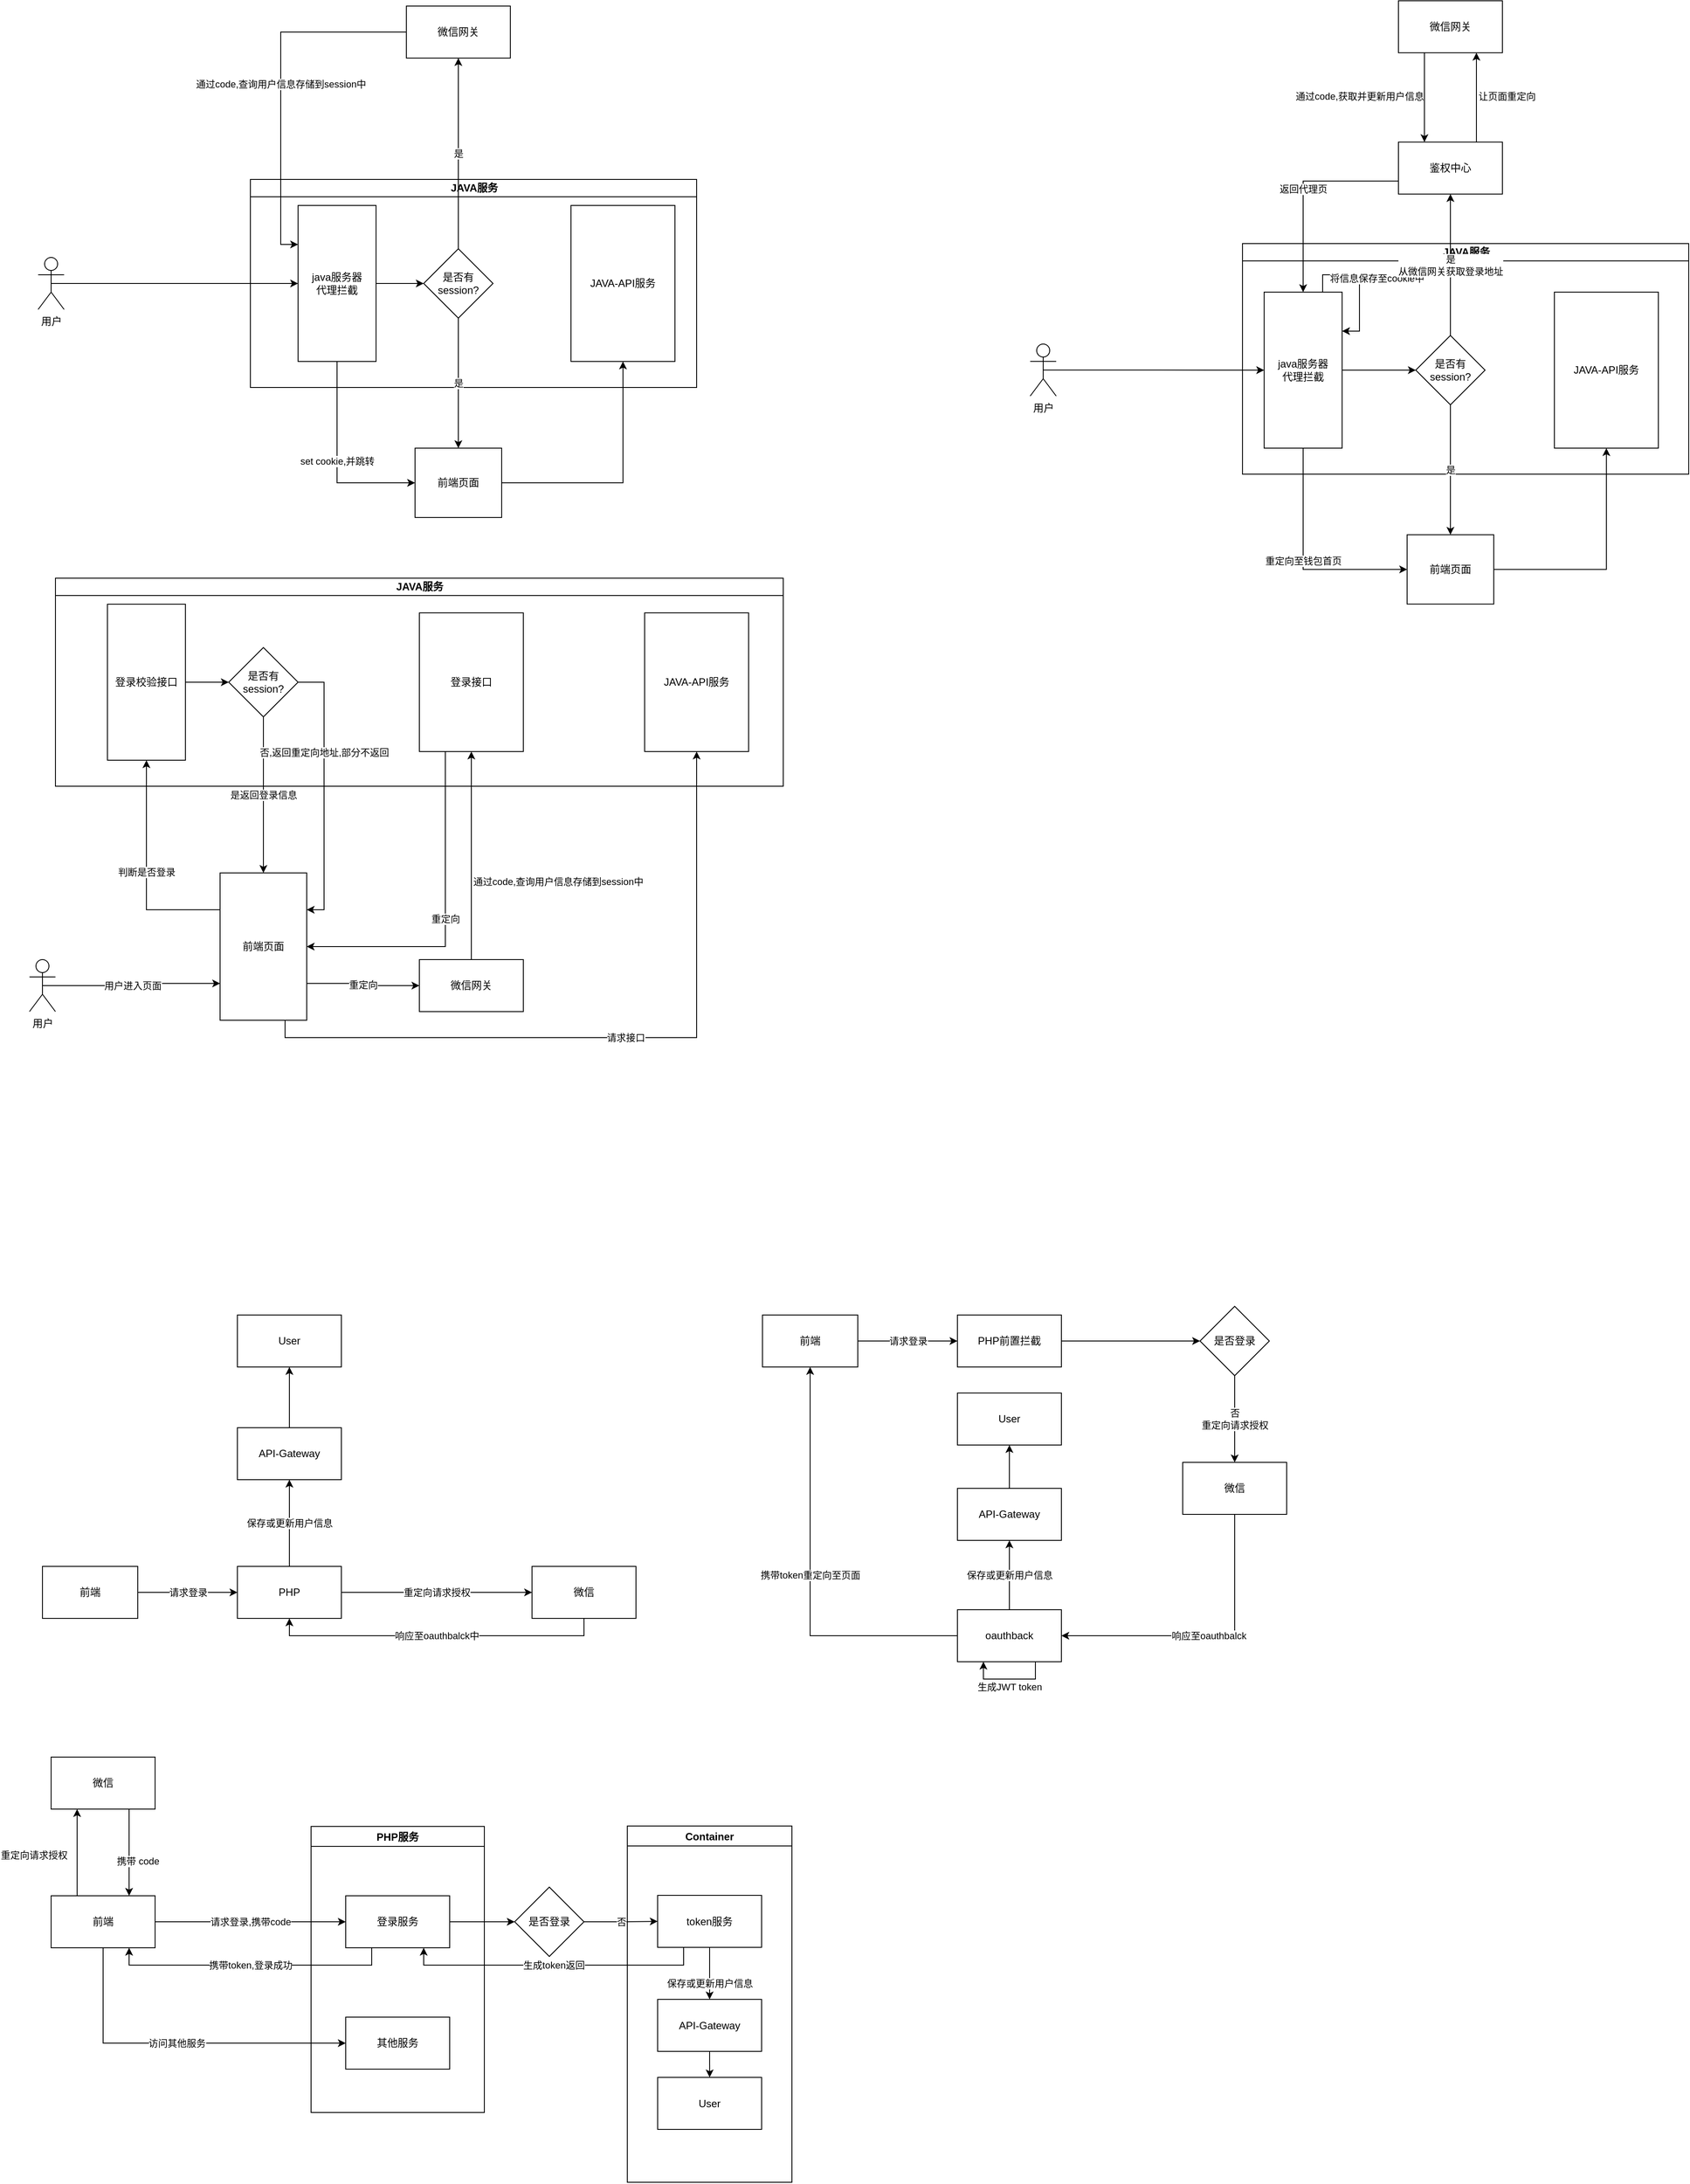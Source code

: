 <mxfile pages="1" version="11.2.3" type="github"><diagram id="ZFBAuobEn__pr9jLAsII" name="第 1 页"><mxGraphModel dx="2844" dy="2460" grid="1" gridSize="10" guides="1" tooltips="1" connect="1" arrows="1" fold="1" page="1" pageScale="1" pageWidth="1100" pageHeight="850" background="#FFFFFF" math="0" shadow="0"><root><mxCell id="0"/><mxCell id="1" parent="0"/><mxCell id="5YqJo6QiYUOueP3mv-Mx-4" value="set cookie,并跳转" style="edgeStyle=orthogonalEdgeStyle;rounded=0;orthogonalLoop=1;jettySize=auto;html=1;exitX=0.5;exitY=1;exitDx=0;exitDy=0;entryX=0;entryY=0.5;entryDx=0;entryDy=0;" parent="1" source="5YqJo6QiYUOueP3mv-Mx-1" target="5YqJo6QiYUOueP3mv-Mx-2" edge="1"><mxGeometry relative="1" as="geometry"/></mxCell><mxCell id="5YqJo6QiYUOueP3mv-Mx-6" style="edgeStyle=orthogonalEdgeStyle;rounded=0;orthogonalLoop=1;jettySize=auto;html=1;exitX=1;exitY=0.5;exitDx=0;exitDy=0;entryX=0.5;entryY=1;entryDx=0;entryDy=0;" parent="1" source="5YqJo6QiYUOueP3mv-Mx-2" target="5YqJo6QiYUOueP3mv-Mx-5" edge="1"><mxGeometry relative="1" as="geometry"/></mxCell><mxCell id="5YqJo6QiYUOueP3mv-Mx-2" value="前端页面" style="rounded=0;whiteSpace=wrap;html=1;" parent="1" vertex="1"><mxGeometry x="630" y="360" width="100" height="80" as="geometry"/></mxCell><mxCell id="5YqJo6QiYUOueP3mv-Mx-31" value="JAVA服务" style="swimlane;html=1;startSize=20;horizontal=1;containerType=tree;" parent="1" vertex="1"><mxGeometry x="440" y="50" width="515" height="240" as="geometry"/></mxCell><mxCell id="AHeOL8gglu6n_5h1qj5--10" style="edgeStyle=orthogonalEdgeStyle;rounded=0;orthogonalLoop=1;jettySize=auto;html=1;exitX=1;exitY=0.5;exitDx=0;exitDy=0;entryX=0;entryY=0.5;entryDx=0;entryDy=0;" parent="5YqJo6QiYUOueP3mv-Mx-31" source="5YqJo6QiYUOueP3mv-Mx-1" target="AHeOL8gglu6n_5h1qj5--2" edge="1"><mxGeometry relative="1" as="geometry"/></mxCell><mxCell id="5YqJo6QiYUOueP3mv-Mx-1" value="java服务器&lt;br&gt;代理拦截" style="rounded=0;whiteSpace=wrap;html=1;" parent="5YqJo6QiYUOueP3mv-Mx-31" vertex="1"><mxGeometry x="55" y="30" width="90" height="180" as="geometry"/></mxCell><mxCell id="5YqJo6QiYUOueP3mv-Mx-5" value="JAVA-API服务" style="rounded=0;whiteSpace=wrap;html=1;" parent="5YqJo6QiYUOueP3mv-Mx-31" vertex="1"><mxGeometry x="370" y="30" width="120" height="180" as="geometry"/></mxCell><mxCell id="AHeOL8gglu6n_5h1qj5--2" value="是否有session?" style="rhombus;whiteSpace=wrap;html=1;" parent="5YqJo6QiYUOueP3mv-Mx-31" vertex="1"><mxGeometry x="200" y="80" width="80" height="80" as="geometry"/></mxCell><mxCell id="AHeOL8gglu6n_5h1qj5--3" value="是" style="edgeStyle=orthogonalEdgeStyle;rounded=0;orthogonalLoop=1;jettySize=auto;html=1;exitX=0.5;exitY=0;exitDx=0;exitDy=0;" parent="5YqJo6QiYUOueP3mv-Mx-31" source="AHeOL8gglu6n_5h1qj5--2" edge="1"><mxGeometry relative="1" as="geometry"><mxPoint x="240" y="-140" as="targetPoint"/></mxGeometry></mxCell><mxCell id="5YqJo6QiYUOueP3mv-Mx-35" style="edgeStyle=orthogonalEdgeStyle;rounded=0;orthogonalLoop=1;jettySize=auto;html=1;exitX=0.5;exitY=0.5;exitDx=0;exitDy=0;exitPerimeter=0;entryX=0;entryY=0.5;entryDx=0;entryDy=0;" parent="1" source="5YqJo6QiYUOueP3mv-Mx-32" target="5YqJo6QiYUOueP3mv-Mx-1" edge="1"><mxGeometry relative="1" as="geometry"><mxPoint x="380" y="180" as="targetPoint"/></mxGeometry></mxCell><mxCell id="5YqJo6QiYUOueP3mv-Mx-32" value="用户" style="shape=umlActor;verticalLabelPosition=bottom;labelBackgroundColor=#ffffff;verticalAlign=top;html=1;outlineConnect=0;" parent="1" vertex="1"><mxGeometry x="195" y="140" width="30" height="60" as="geometry"/></mxCell><mxCell id="AHeOL8gglu6n_5h1qj5--4" value="是" style="edgeStyle=orthogonalEdgeStyle;rounded=0;orthogonalLoop=1;jettySize=auto;html=1;exitX=0.5;exitY=1;exitDx=0;exitDy=0;entryX=0.5;entryY=0;entryDx=0;entryDy=0;" parent="1" source="AHeOL8gglu6n_5h1qj5--2" target="5YqJo6QiYUOueP3mv-Mx-2" edge="1"><mxGeometry relative="1" as="geometry"/></mxCell><mxCell id="AHeOL8gglu6n_5h1qj5--12" value="通过code,查询用户信息存储到session中" style="edgeStyle=orthogonalEdgeStyle;rounded=0;orthogonalLoop=1;jettySize=auto;html=1;exitX=0;exitY=0.5;exitDx=0;exitDy=0;entryX=0;entryY=0.25;entryDx=0;entryDy=0;" parent="1" source="AHeOL8gglu6n_5h1qj5--11" target="5YqJo6QiYUOueP3mv-Mx-1" edge="1"><mxGeometry relative="1" as="geometry"/></mxCell><mxCell id="AHeOL8gglu6n_5h1qj5--11" value="微信网关" style="rounded=0;whiteSpace=wrap;html=1;" parent="1" vertex="1"><mxGeometry x="620" y="-150" width="120" height="60" as="geometry"/></mxCell><mxCell id="AHeOL8gglu6n_5h1qj5--15" value="请求接口" style="edgeStyle=orthogonalEdgeStyle;rounded=0;orthogonalLoop=1;jettySize=auto;html=1;exitX=0.75;exitY=1;exitDx=0;exitDy=0;entryX=0.5;entryY=1;entryDx=0;entryDy=0;" parent="1" source="AHeOL8gglu6n_5h1qj5--16" target="AHeOL8gglu6n_5h1qj5--20" edge="1"><mxGeometry relative="1" as="geometry"/></mxCell><mxCell id="AHeOL8gglu6n_5h1qj5--74" value="判断是否登录" style="edgeStyle=orthogonalEdgeStyle;rounded=0;orthogonalLoop=1;jettySize=auto;html=1;exitX=0;exitY=0.25;exitDx=0;exitDy=0;entryX=0.5;entryY=1;entryDx=0;entryDy=0;" parent="1" source="AHeOL8gglu6n_5h1qj5--16" target="AHeOL8gglu6n_5h1qj5--19" edge="1"><mxGeometry relative="1" as="geometry"/></mxCell><mxCell id="AHeOL8gglu6n_5h1qj5--87" value="重定向" style="edgeStyle=orthogonalEdgeStyle;rounded=0;orthogonalLoop=1;jettySize=auto;html=1;exitX=1;exitY=0.75;exitDx=0;exitDy=0;entryX=0;entryY=0.5;entryDx=0;entryDy=0;" parent="1" source="AHeOL8gglu6n_5h1qj5--16" target="AHeOL8gglu6n_5h1qj5--27" edge="1"><mxGeometry relative="1" as="geometry"/></mxCell><mxCell id="AHeOL8gglu6n_5h1qj5--16" value="前端页面" style="rounded=0;whiteSpace=wrap;html=1;" parent="1" vertex="1"><mxGeometry x="405" y="850" width="100" height="170" as="geometry"/></mxCell><mxCell id="AHeOL8gglu6n_5h1qj5--17" value="JAVA服务" style="swimlane;html=1;startSize=20;horizontal=1;containerType=tree;" parent="1" vertex="1"><mxGeometry x="215" y="510" width="840" height="240" as="geometry"/></mxCell><mxCell id="AHeOL8gglu6n_5h1qj5--18" style="edgeStyle=orthogonalEdgeStyle;rounded=0;orthogonalLoop=1;jettySize=auto;html=1;exitX=1;exitY=0.5;exitDx=0;exitDy=0;entryX=0;entryY=0.5;entryDx=0;entryDy=0;" parent="AHeOL8gglu6n_5h1qj5--17" source="AHeOL8gglu6n_5h1qj5--19" target="AHeOL8gglu6n_5h1qj5--21" edge="1"><mxGeometry relative="1" as="geometry"/></mxCell><mxCell id="AHeOL8gglu6n_5h1qj5--19" value="登录校验接口" style="rounded=0;whiteSpace=wrap;html=1;" parent="AHeOL8gglu6n_5h1qj5--17" vertex="1"><mxGeometry x="60" y="30" width="90" height="180" as="geometry"/></mxCell><mxCell id="AHeOL8gglu6n_5h1qj5--20" value="JAVA-API服务" style="rounded=0;whiteSpace=wrap;html=1;" parent="AHeOL8gglu6n_5h1qj5--17" vertex="1"><mxGeometry x="680" y="40" width="120" height="160" as="geometry"/></mxCell><mxCell id="AHeOL8gglu6n_5h1qj5--21" value="是否有session?" style="rhombus;whiteSpace=wrap;html=1;" parent="AHeOL8gglu6n_5h1qj5--17" vertex="1"><mxGeometry x="200" y="80" width="80" height="80" as="geometry"/></mxCell><mxCell id="AHeOL8gglu6n_5h1qj5--81" value="登录接口" style="rounded=0;whiteSpace=wrap;html=1;" parent="AHeOL8gglu6n_5h1qj5--17" vertex="1"><mxGeometry x="420" y="40" width="120" height="160" as="geometry"/></mxCell><mxCell id="AHeOL8gglu6n_5h1qj5--23" value="用户进入页面" style="edgeStyle=orthogonalEdgeStyle;rounded=0;orthogonalLoop=1;jettySize=auto;html=1;exitX=0.5;exitY=0.5;exitDx=0;exitDy=0;exitPerimeter=0;entryX=0;entryY=0.75;entryDx=0;entryDy=0;" parent="1" source="AHeOL8gglu6n_5h1qj5--24" target="AHeOL8gglu6n_5h1qj5--16" edge="1"><mxGeometry relative="1" as="geometry"><mxPoint x="187" y="640" as="targetPoint"/></mxGeometry></mxCell><mxCell id="AHeOL8gglu6n_5h1qj5--24" value="用户" style="shape=umlActor;verticalLabelPosition=bottom;labelBackgroundColor=#ffffff;verticalAlign=top;html=1;outlineConnect=0;" parent="1" vertex="1"><mxGeometry x="185" y="950" width="30" height="60" as="geometry"/></mxCell><mxCell id="AHeOL8gglu6n_5h1qj5--25" value="是返回登录信息" style="edgeStyle=orthogonalEdgeStyle;rounded=0;orthogonalLoop=1;jettySize=auto;html=1;exitX=0.5;exitY=1;exitDx=0;exitDy=0;entryX=0.5;entryY=0;entryDx=0;entryDy=0;" parent="1" source="AHeOL8gglu6n_5h1qj5--21" target="AHeOL8gglu6n_5h1qj5--16" edge="1"><mxGeometry relative="1" as="geometry"/></mxCell><mxCell id="AHeOL8gglu6n_5h1qj5--26" value="通过code,查询用户信息存储到session中" style="edgeStyle=orthogonalEdgeStyle;rounded=0;orthogonalLoop=1;jettySize=auto;html=1;exitX=0.5;exitY=0;exitDx=0;exitDy=0;entryX=0.5;entryY=1;entryDx=0;entryDy=0;" parent="1" source="AHeOL8gglu6n_5h1qj5--27" target="AHeOL8gglu6n_5h1qj5--81" edge="1"><mxGeometry x="-0.25" y="-100" relative="1" as="geometry"><mxPoint as="offset"/></mxGeometry></mxCell><mxCell id="AHeOL8gglu6n_5h1qj5--27" value="微信网关" style="rounded=0;whiteSpace=wrap;html=1;" parent="1" vertex="1"><mxGeometry x="635" y="950" width="120" height="60" as="geometry"/></mxCell><mxCell id="AHeOL8gglu6n_5h1qj5--22" value="否,返回重定向地址,部分不返回" style="edgeStyle=orthogonalEdgeStyle;rounded=0;orthogonalLoop=1;jettySize=auto;html=1;exitX=1;exitY=0.5;exitDx=0;exitDy=0;entryX=1;entryY=0.25;entryDx=0;entryDy=0;" parent="1" source="AHeOL8gglu6n_5h1qj5--21" target="AHeOL8gglu6n_5h1qj5--16" edge="1"><mxGeometry x="-0.294" relative="1" as="geometry"><mxPoint x="487" y="370" as="targetPoint"/><mxPoint as="offset"/></mxGeometry></mxCell><mxCell id="AHeOL8gglu6n_5h1qj5--89" value="重定向" style="edgeStyle=orthogonalEdgeStyle;rounded=0;orthogonalLoop=1;jettySize=auto;html=1;exitX=0.25;exitY=1;exitDx=0;exitDy=0;entryX=1;entryY=0.5;entryDx=0;entryDy=0;" parent="1" source="AHeOL8gglu6n_5h1qj5--81" target="AHeOL8gglu6n_5h1qj5--16" edge="1"><mxGeometry relative="1" as="geometry"/></mxCell><mxCell id="AHeOL8gglu6n_5h1qj5--90" value="重定向至钱包首页" style="edgeStyle=orthogonalEdgeStyle;rounded=0;orthogonalLoop=1;jettySize=auto;html=1;exitX=0.5;exitY=1;exitDx=0;exitDy=0;entryX=0;entryY=0.5;entryDx=0;entryDy=0;" parent="1" source="AHeOL8gglu6n_5h1qj5--95" target="AHeOL8gglu6n_5h1qj5--92" edge="1"><mxGeometry relative="1" as="geometry"/></mxCell><mxCell id="AHeOL8gglu6n_5h1qj5--91" style="edgeStyle=orthogonalEdgeStyle;rounded=0;orthogonalLoop=1;jettySize=auto;html=1;exitX=1;exitY=0.5;exitDx=0;exitDy=0;entryX=0.5;entryY=1;entryDx=0;entryDy=0;" parent="1" source="AHeOL8gglu6n_5h1qj5--92" target="AHeOL8gglu6n_5h1qj5--96" edge="1"><mxGeometry relative="1" as="geometry"/></mxCell><mxCell id="AHeOL8gglu6n_5h1qj5--92" value="前端页面" style="rounded=0;whiteSpace=wrap;html=1;" parent="1" vertex="1"><mxGeometry x="1775" y="459.882" width="100" height="80" as="geometry"/></mxCell><mxCell id="AHeOL8gglu6n_5h1qj5--93" value="JAVA服务" style="swimlane;html=1;startSize=20;horizontal=1;containerType=tree;" parent="1" vertex="1"><mxGeometry x="1585" y="124" width="515" height="266" as="geometry"/></mxCell><mxCell id="AHeOL8gglu6n_5h1qj5--94" style="edgeStyle=orthogonalEdgeStyle;rounded=0;orthogonalLoop=1;jettySize=auto;html=1;exitX=1;exitY=0.5;exitDx=0;exitDy=0;entryX=0;entryY=0.5;entryDx=0;entryDy=0;" parent="AHeOL8gglu6n_5h1qj5--93" source="AHeOL8gglu6n_5h1qj5--95" target="AHeOL8gglu6n_5h1qj5--97" edge="1"><mxGeometry relative="1" as="geometry"/></mxCell><mxCell id="AHeOL8gglu6n_5h1qj5--95" value="java服务器&lt;br&gt;代理拦截" style="rounded=0;whiteSpace=wrap;html=1;" parent="AHeOL8gglu6n_5h1qj5--93" vertex="1"><mxGeometry x="25" y="56" width="90" height="180" as="geometry"/></mxCell><mxCell id="AHeOL8gglu6n_5h1qj5--96" value="JAVA-API服务" style="rounded=0;whiteSpace=wrap;html=1;" parent="AHeOL8gglu6n_5h1qj5--93" vertex="1"><mxGeometry x="360" y="56" width="120" height="180" as="geometry"/></mxCell><mxCell id="AHeOL8gglu6n_5h1qj5--97" value="是否有session?" style="rhombus;whiteSpace=wrap;html=1;" parent="AHeOL8gglu6n_5h1qj5--93" vertex="1"><mxGeometry x="200" y="106" width="80" height="80" as="geometry"/></mxCell><mxCell id="7YUyUTZiiHRfd_NwA4ak-49" value="将信息保存至cookie中" style="edgeStyle=orthogonalEdgeStyle;rounded=0;orthogonalLoop=1;jettySize=auto;html=1;exitX=0.75;exitY=0;exitDx=0;exitDy=0;entryX=1;entryY=0.25;entryDx=0;entryDy=0;" edge="1" parent="AHeOL8gglu6n_5h1qj5--93" source="AHeOL8gglu6n_5h1qj5--95" target="AHeOL8gglu6n_5h1qj5--95"><mxGeometry x="-0.102" y="20" relative="1" as="geometry"><mxPoint as="offset"/></mxGeometry></mxCell><mxCell id="AHeOL8gglu6n_5h1qj5--99" style="edgeStyle=orthogonalEdgeStyle;rounded=0;orthogonalLoop=1;jettySize=auto;html=1;exitX=0.5;exitY=0.5;exitDx=0;exitDy=0;exitPerimeter=0;entryX=0;entryY=0.5;entryDx=0;entryDy=0;" parent="1" source="AHeOL8gglu6n_5h1qj5--100" target="AHeOL8gglu6n_5h1qj5--95" edge="1"><mxGeometry relative="1" as="geometry"><mxPoint x="1525" y="279.882" as="targetPoint"/></mxGeometry></mxCell><mxCell id="AHeOL8gglu6n_5h1qj5--100" value="用户" style="shape=umlActor;verticalLabelPosition=bottom;labelBackgroundColor=#ffffff;verticalAlign=top;html=1;outlineConnect=0;" parent="1" vertex="1"><mxGeometry x="1340" y="239.882" width="30" height="60" as="geometry"/></mxCell><mxCell id="AHeOL8gglu6n_5h1qj5--101" value="是" style="edgeStyle=orthogonalEdgeStyle;rounded=0;orthogonalLoop=1;jettySize=auto;html=1;exitX=0.5;exitY=1;exitDx=0;exitDy=0;entryX=0.5;entryY=0;entryDx=0;entryDy=0;" parent="1" source="AHeOL8gglu6n_5h1qj5--97" target="AHeOL8gglu6n_5h1qj5--92" edge="1"><mxGeometry relative="1" as="geometry"/></mxCell><mxCell id="AHeOL8gglu6n_5h1qj5--102" value="通过code,获取并更新用户信息" style="edgeStyle=orthogonalEdgeStyle;rounded=0;orthogonalLoop=1;jettySize=auto;html=1;exitX=0.25;exitY=1;exitDx=0;exitDy=0;entryX=0.25;entryY=0;entryDx=0;entryDy=0;" parent="1" source="7YUyUTZiiHRfd_NwA4ak-44" target="AHeOL8gglu6n_5h1qj5--103" edge="1"><mxGeometry x="-0.029" y="-75" relative="1" as="geometry"><mxPoint as="offset"/></mxGeometry></mxCell><mxCell id="7YUyUTZiiHRfd_NwA4ak-47" value="让页面重定向" style="edgeStyle=orthogonalEdgeStyle;rounded=0;orthogonalLoop=1;jettySize=auto;html=1;exitX=0.75;exitY=0;exitDx=0;exitDy=0;entryX=0.75;entryY=1;entryDx=0;entryDy=0;" edge="1" parent="1" source="AHeOL8gglu6n_5h1qj5--103" target="7YUyUTZiiHRfd_NwA4ak-44"><mxGeometry x="0.029" y="-35" relative="1" as="geometry"><mxPoint as="offset"/></mxGeometry></mxCell><mxCell id="7YUyUTZiiHRfd_NwA4ak-48" value="返回代理页" style="edgeStyle=orthogonalEdgeStyle;rounded=0;orthogonalLoop=1;jettySize=auto;html=1;exitX=0;exitY=0.75;exitDx=0;exitDy=0;entryX=0.5;entryY=0;entryDx=0;entryDy=0;" edge="1" parent="1" source="AHeOL8gglu6n_5h1qj5--103" target="AHeOL8gglu6n_5h1qj5--95"><mxGeometry relative="1" as="geometry"/></mxCell><mxCell id="AHeOL8gglu6n_5h1qj5--103" value="鉴权中心" style="rounded=0;whiteSpace=wrap;html=1;" parent="1" vertex="1"><mxGeometry x="1765" y="6.882" width="120" height="60" as="geometry"/></mxCell><mxCell id="AHeOL8gglu6n_5h1qj5--107" value="请求登录" style="edgeStyle=orthogonalEdgeStyle;rounded=0;orthogonalLoop=1;jettySize=auto;html=1;exitX=1;exitY=0.5;exitDx=0;exitDy=0;entryX=0;entryY=0.5;entryDx=0;entryDy=0;" parent="1" source="AHeOL8gglu6n_5h1qj5--104" target="AHeOL8gglu6n_5h1qj5--105" edge="1"><mxGeometry relative="1" as="geometry"/></mxCell><mxCell id="AHeOL8gglu6n_5h1qj5--104" value="前端" style="rounded=0;whiteSpace=wrap;html=1;" parent="1" vertex="1"><mxGeometry x="200" y="1650" width="110" height="60" as="geometry"/></mxCell><mxCell id="AHeOL8gglu6n_5h1qj5--108" value="重定向请求授权" style="edgeStyle=orthogonalEdgeStyle;rounded=0;orthogonalLoop=1;jettySize=auto;html=1;exitX=1;exitY=0.5;exitDx=0;exitDy=0;entryX=0;entryY=0.5;entryDx=0;entryDy=0;" parent="1" source="AHeOL8gglu6n_5h1qj5--105" target="AHeOL8gglu6n_5h1qj5--109" edge="1"><mxGeometry relative="1" as="geometry"><mxPoint x="660" y="1720" as="targetPoint"/></mxGeometry></mxCell><mxCell id="AHeOL8gglu6n_5h1qj5--112" value="保存或更新用户信息" style="edgeStyle=orthogonalEdgeStyle;rounded=0;orthogonalLoop=1;jettySize=auto;html=1;exitX=0.5;exitY=0;exitDx=0;exitDy=0;entryX=0.5;entryY=1;entryDx=0;entryDy=0;" parent="1" source="AHeOL8gglu6n_5h1qj5--105" target="AHeOL8gglu6n_5h1qj5--113" edge="1"><mxGeometry relative="1" as="geometry"><mxPoint x="485" y="1580" as="targetPoint"/></mxGeometry></mxCell><mxCell id="AHeOL8gglu6n_5h1qj5--105" value="PHP" style="rounded=0;whiteSpace=wrap;html=1;" parent="1" vertex="1"><mxGeometry x="425" y="1650" width="120" height="60" as="geometry"/></mxCell><mxCell id="AHeOL8gglu6n_5h1qj5--110" value="响应至oauthbalck中" style="edgeStyle=orthogonalEdgeStyle;rounded=0;orthogonalLoop=1;jettySize=auto;html=1;exitX=0.5;exitY=1;exitDx=0;exitDy=0;entryX=0.5;entryY=1;entryDx=0;entryDy=0;" parent="1" source="AHeOL8gglu6n_5h1qj5--109" target="AHeOL8gglu6n_5h1qj5--105" edge="1"><mxGeometry relative="1" as="geometry"/></mxCell><mxCell id="AHeOL8gglu6n_5h1qj5--109" value="微信" style="rounded=0;whiteSpace=wrap;html=1;" parent="1" vertex="1"><mxGeometry x="765" y="1650" width="120" height="60" as="geometry"/></mxCell><mxCell id="AHeOL8gglu6n_5h1qj5--111" value="User" style="rounded=0;whiteSpace=wrap;html=1;" parent="1" vertex="1"><mxGeometry x="425" y="1360" width="120" height="60" as="geometry"/></mxCell><mxCell id="AHeOL8gglu6n_5h1qj5--115" style="edgeStyle=orthogonalEdgeStyle;rounded=0;orthogonalLoop=1;jettySize=auto;html=1;exitX=0.5;exitY=0;exitDx=0;exitDy=0;entryX=0.5;entryY=1;entryDx=0;entryDy=0;" parent="1" source="AHeOL8gglu6n_5h1qj5--113" target="AHeOL8gglu6n_5h1qj5--111" edge="1"><mxGeometry relative="1" as="geometry"/></mxCell><mxCell id="AHeOL8gglu6n_5h1qj5--113" value="API-Gateway" style="rounded=0;whiteSpace=wrap;html=1;" parent="1" vertex="1"><mxGeometry x="425" y="1490" width="120" height="60" as="geometry"/></mxCell><mxCell id="AHeOL8gglu6n_5h1qj5--116" value="请求登录" style="edgeStyle=orthogonalEdgeStyle;rounded=0;orthogonalLoop=1;jettySize=auto;html=1;exitX=1;exitY=0.5;exitDx=0;exitDy=0;entryX=0;entryY=0.5;entryDx=0;entryDy=0;" parent="1" source="AHeOL8gglu6n_5h1qj5--117" target="AHeOL8gglu6n_5h1qj5--120" edge="1"><mxGeometry relative="1" as="geometry"/></mxCell><mxCell id="AHeOL8gglu6n_5h1qj5--117" value="前端" style="rounded=0;whiteSpace=wrap;html=1;" parent="1" vertex="1"><mxGeometry x="1031" y="1360" width="110" height="60" as="geometry"/></mxCell><mxCell id="AHeOL8gglu6n_5h1qj5--118" value="否&lt;br&gt;重定向请求授权" style="edgeStyle=orthogonalEdgeStyle;rounded=0;orthogonalLoop=1;jettySize=auto;html=1;entryX=0.5;entryY=0;entryDx=0;entryDy=0;exitX=0.5;exitY=1;exitDx=0;exitDy=0;" parent="1" source="AHeOL8gglu6n_5h1qj5--126" target="AHeOL8gglu6n_5h1qj5--122" edge="1"><mxGeometry relative="1" as="geometry"><mxPoint x="1491" y="1430" as="targetPoint"/><mxPoint x="1666" y="1390" as="sourcePoint"/></mxGeometry></mxCell><mxCell id="AHeOL8gglu6n_5h1qj5--119" value="保存或更新用户信息" style="edgeStyle=orthogonalEdgeStyle;rounded=0;orthogonalLoop=1;jettySize=auto;html=1;exitX=0.5;exitY=0;exitDx=0;exitDy=0;entryX=0.5;entryY=1;entryDx=0;entryDy=0;" parent="1" source="AHeOL8gglu6n_5h1qj5--129" target="AHeOL8gglu6n_5h1qj5--125" edge="1"><mxGeometry relative="1" as="geometry"><mxPoint x="1316" y="1290" as="targetPoint"/></mxGeometry></mxCell><mxCell id="AHeOL8gglu6n_5h1qj5--127" style="edgeStyle=orthogonalEdgeStyle;rounded=0;orthogonalLoop=1;jettySize=auto;html=1;exitX=1;exitY=0.5;exitDx=0;exitDy=0;" parent="1" source="AHeOL8gglu6n_5h1qj5--120" target="AHeOL8gglu6n_5h1qj5--126" edge="1"><mxGeometry relative="1" as="geometry"/></mxCell><mxCell id="AHeOL8gglu6n_5h1qj5--120" value="PHP前置拦截" style="rounded=0;whiteSpace=wrap;html=1;" parent="1" vertex="1"><mxGeometry x="1256" y="1360" width="120" height="60" as="geometry"/></mxCell><mxCell id="AHeOL8gglu6n_5h1qj5--121" value="响应至oauthbalck" style="edgeStyle=orthogonalEdgeStyle;rounded=0;orthogonalLoop=1;jettySize=auto;html=1;exitX=0.5;exitY=1;exitDx=0;exitDy=0;entryX=1;entryY=0.5;entryDx=0;entryDy=0;" parent="1" source="AHeOL8gglu6n_5h1qj5--122" target="AHeOL8gglu6n_5h1qj5--129" edge="1"><mxGeometry relative="1" as="geometry"/></mxCell><mxCell id="AHeOL8gglu6n_5h1qj5--122" value="微信" style="rounded=0;whiteSpace=wrap;html=1;" parent="1" vertex="1"><mxGeometry x="1516" y="1530" width="120" height="60" as="geometry"/></mxCell><mxCell id="AHeOL8gglu6n_5h1qj5--123" value="User" style="rounded=0;whiteSpace=wrap;html=1;" parent="1" vertex="1"><mxGeometry x="1256" y="1450" width="120" height="60" as="geometry"/></mxCell><mxCell id="AHeOL8gglu6n_5h1qj5--124" style="edgeStyle=orthogonalEdgeStyle;rounded=0;orthogonalLoop=1;jettySize=auto;html=1;exitX=0.5;exitY=0;exitDx=0;exitDy=0;entryX=0.5;entryY=1;entryDx=0;entryDy=0;" parent="1" source="AHeOL8gglu6n_5h1qj5--125" target="AHeOL8gglu6n_5h1qj5--123" edge="1"><mxGeometry relative="1" as="geometry"/></mxCell><mxCell id="AHeOL8gglu6n_5h1qj5--125" value="API-Gateway" style="rounded=0;whiteSpace=wrap;html=1;" parent="1" vertex="1"><mxGeometry x="1256" y="1560" width="120" height="60" as="geometry"/></mxCell><mxCell id="AHeOL8gglu6n_5h1qj5--126" value="是否登录" style="rhombus;whiteSpace=wrap;html=1;" parent="1" vertex="1"><mxGeometry x="1536" y="1350" width="80" height="80" as="geometry"/></mxCell><mxCell id="AHeOL8gglu6n_5h1qj5--130" value="携带token重定向至页面" style="edgeStyle=orthogonalEdgeStyle;rounded=0;orthogonalLoop=1;jettySize=auto;html=1;exitX=0;exitY=0.5;exitDx=0;exitDy=0;entryX=0.5;entryY=1;entryDx=0;entryDy=0;" parent="1" source="AHeOL8gglu6n_5h1qj5--129" target="AHeOL8gglu6n_5h1qj5--117" edge="1"><mxGeometry relative="1" as="geometry"/></mxCell><mxCell id="AHeOL8gglu6n_5h1qj5--129" value="oauthback" style="rounded=0;whiteSpace=wrap;html=1;" parent="1" vertex="1"><mxGeometry x="1256" y="1700" width="120" height="60" as="geometry"/></mxCell><mxCell id="AHeOL8gglu6n_5h1qj5--131" value="请求登录,携带code" style="edgeStyle=orthogonalEdgeStyle;rounded=0;orthogonalLoop=1;jettySize=auto;html=1;exitX=1;exitY=0.5;exitDx=0;exitDy=0;entryX=0;entryY=0.5;entryDx=0;entryDy=0;" parent="1" source="AHeOL8gglu6n_5h1qj5--132" target="AHeOL8gglu6n_5h1qj5--136" edge="1"><mxGeometry relative="1" as="geometry"/></mxCell><mxCell id="7YUyUTZiiHRfd_NwA4ak-9" value="访问其他服务" style="edgeStyle=orthogonalEdgeStyle;rounded=0;orthogonalLoop=1;jettySize=auto;html=1;exitX=0.5;exitY=1;exitDx=0;exitDy=0;entryX=0;entryY=0.5;entryDx=0;entryDy=0;" edge="1" parent="1" source="AHeOL8gglu6n_5h1qj5--132" target="AHeOL8gglu6n_5h1qj5--144"><mxGeometry relative="1" as="geometry"/></mxCell><mxCell id="AHeOL8gglu6n_5h1qj5--132" value="前端" style="rounded=0;whiteSpace=wrap;html=1;" parent="1" vertex="1"><mxGeometry x="210" y="2030" width="120" height="60" as="geometry"/></mxCell><mxCell id="AHeOL8gglu6n_5h1qj5--133" value="重定向请求授权" style="edgeStyle=orthogonalEdgeStyle;rounded=0;orthogonalLoop=1;jettySize=auto;html=1;entryX=0.25;entryY=1;entryDx=0;entryDy=0;exitX=0.25;exitY=0;exitDx=0;exitDy=0;" parent="1" source="AHeOL8gglu6n_5h1qj5--132" target="AHeOL8gglu6n_5h1qj5--138" edge="1"><mxGeometry x="-0.063" y="50" relative="1" as="geometry"><mxPoint x="651" y="2110" as="targetPoint"/><mxPoint x="826" y="2070" as="sourcePoint"/><mxPoint as="offset"/></mxGeometry></mxCell><mxCell id="AHeOL8gglu6n_5h1qj5--135" style="edgeStyle=orthogonalEdgeStyle;rounded=0;orthogonalLoop=1;jettySize=auto;html=1;exitX=1;exitY=0.5;exitDx=0;exitDy=0;" parent="1" source="AHeOL8gglu6n_5h1qj5--136" target="AHeOL8gglu6n_5h1qj5--142" edge="1"><mxGeometry relative="1" as="geometry"/></mxCell><mxCell id="7YUyUTZiiHRfd_NwA4ak-8" value="携带token,登录成功" style="edgeStyle=orthogonalEdgeStyle;rounded=0;orthogonalLoop=1;jettySize=auto;html=1;exitX=0.25;exitY=1;exitDx=0;exitDy=0;entryX=0.75;entryY=1;entryDx=0;entryDy=0;" edge="1" parent="1" source="AHeOL8gglu6n_5h1qj5--136" target="AHeOL8gglu6n_5h1qj5--132"><mxGeometry relative="1" as="geometry"/></mxCell><mxCell id="AHeOL8gglu6n_5h1qj5--137" value="携带 code" style="edgeStyle=orthogonalEdgeStyle;rounded=0;orthogonalLoop=1;jettySize=auto;html=1;exitX=0.75;exitY=1;exitDx=0;exitDy=0;entryX=0.75;entryY=0;entryDx=0;entryDy=0;" parent="1" source="AHeOL8gglu6n_5h1qj5--138" edge="1" target="AHeOL8gglu6n_5h1qj5--132"><mxGeometry x="0.201" y="10" relative="1" as="geometry"><mxPoint x="590" y="2410" as="targetPoint"/><mxPoint as="offset"/></mxGeometry></mxCell><mxCell id="AHeOL8gglu6n_5h1qj5--138" value="微信" style="rounded=0;whiteSpace=wrap;html=1;" parent="1" vertex="1"><mxGeometry x="210" y="1870" width="120" height="60" as="geometry"/></mxCell><mxCell id="7YUyUTZiiHRfd_NwA4ak-3" value="否" style="edgeStyle=orthogonalEdgeStyle;rounded=0;orthogonalLoop=1;jettySize=auto;html=1;exitX=1;exitY=0.5;exitDx=0;exitDy=0;entryX=0;entryY=0.5;entryDx=0;entryDy=0;" edge="1" parent="1" source="AHeOL8gglu6n_5h1qj5--142" target="7YUyUTZiiHRfd_NwA4ak-1"><mxGeometry relative="1" as="geometry"/></mxCell><mxCell id="AHeOL8gglu6n_5h1qj5--142" value="是否登录" style="rhombus;whiteSpace=wrap;html=1;" parent="1" vertex="1"><mxGeometry x="745" y="2020" width="80" height="80" as="geometry"/></mxCell><mxCell id="7YUyUTZiiHRfd_NwA4ak-7" value="生成token返回" style="edgeStyle=orthogonalEdgeStyle;rounded=0;orthogonalLoop=1;jettySize=auto;html=1;exitX=0.25;exitY=1;exitDx=0;exitDy=0;entryX=0.75;entryY=1;entryDx=0;entryDy=0;" edge="1" parent="1" source="7YUyUTZiiHRfd_NwA4ak-1" target="AHeOL8gglu6n_5h1qj5--136"><mxGeometry relative="1" as="geometry"/></mxCell><mxCell id="7YUyUTZiiHRfd_NwA4ak-10" value="PHP服务" style="swimlane;" vertex="1" parent="1"><mxGeometry x="510" y="1950" width="200" height="330" as="geometry"/></mxCell><mxCell id="AHeOL8gglu6n_5h1qj5--136" value="登录服务" style="rounded=0;whiteSpace=wrap;html=1;" parent="7YUyUTZiiHRfd_NwA4ak-10" vertex="1"><mxGeometry x="40" y="80" width="120" height="60" as="geometry"/></mxCell><mxCell id="AHeOL8gglu6n_5h1qj5--144" value="其他服务" style="rounded=0;whiteSpace=wrap;html=1;" parent="7YUyUTZiiHRfd_NwA4ak-10" vertex="1"><mxGeometry x="40" y="220" width="120" height="60" as="geometry"/></mxCell><mxCell id="7YUyUTZiiHRfd_NwA4ak-11" value="Container" style="swimlane;" vertex="1" parent="1"><mxGeometry x="875" y="1949.5" width="190" height="411" as="geometry"/></mxCell><mxCell id="7YUyUTZiiHRfd_NwA4ak-1" value="token服务" style="rounded=0;whiteSpace=wrap;html=1;" vertex="1" parent="7YUyUTZiiHRfd_NwA4ak-11"><mxGeometry x="35" y="80" width="120" height="60" as="geometry"/></mxCell><mxCell id="7YUyUTZiiHRfd_NwA4ak-12" style="edgeStyle=orthogonalEdgeStyle;rounded=0;orthogonalLoop=1;jettySize=auto;html=1;exitX=0.5;exitY=1;exitDx=0;exitDy=0;entryX=0.5;entryY=0;entryDx=0;entryDy=0;" edge="1" parent="7YUyUTZiiHRfd_NwA4ak-11" source="AHeOL8gglu6n_5h1qj5--141" target="AHeOL8gglu6n_5h1qj5--139"><mxGeometry relative="1" as="geometry"/></mxCell><mxCell id="AHeOL8gglu6n_5h1qj5--141" value="API-Gateway" style="rounded=0;whiteSpace=wrap;html=1;" parent="7YUyUTZiiHRfd_NwA4ak-11" vertex="1"><mxGeometry x="35" y="200" width="120" height="60" as="geometry"/></mxCell><mxCell id="AHeOL8gglu6n_5h1qj5--134" value="保存或更新用户信息" style="edgeStyle=orthogonalEdgeStyle;rounded=0;orthogonalLoop=1;jettySize=auto;html=1;entryX=0.5;entryY=0;entryDx=0;entryDy=0;exitX=0.5;exitY=1;exitDx=0;exitDy=0;" parent="7YUyUTZiiHRfd_NwA4ak-11" target="AHeOL8gglu6n_5h1qj5--141" edge="1" source="7YUyUTZiiHRfd_NwA4ak-1"><mxGeometry x="0.351" relative="1" as="geometry"><mxPoint x="-369" y="220" as="targetPoint"/><mxPoint x="-369" y="600" as="sourcePoint"/><mxPoint y="1" as="offset"/></mxGeometry></mxCell><mxCell id="AHeOL8gglu6n_5h1qj5--139" value="User" style="rounded=0;whiteSpace=wrap;html=1;" parent="7YUyUTZiiHRfd_NwA4ak-11" vertex="1"><mxGeometry x="35.029" y="290" width="120" height="60" as="geometry"/></mxCell><mxCell id="7YUyUTZiiHRfd_NwA4ak-43" value="生成JWT token" style="edgeStyle=orthogonalEdgeStyle;rounded=0;orthogonalLoop=1;jettySize=auto;html=1;exitX=0.75;exitY=1;exitDx=0;exitDy=0;entryX=0.25;entryY=1;entryDx=0;entryDy=0;" edge="1" parent="1" source="AHeOL8gglu6n_5h1qj5--129" target="AHeOL8gglu6n_5h1qj5--129"><mxGeometry x="0.01" y="9" relative="1" as="geometry"><mxPoint as="offset"/></mxGeometry></mxCell><mxCell id="7YUyUTZiiHRfd_NwA4ak-44" value="微信网关" style="rounded=0;whiteSpace=wrap;html=1;" vertex="1" parent="1"><mxGeometry x="1765" y="-156.118" width="120" height="60" as="geometry"/></mxCell><mxCell id="AHeOL8gglu6n_5h1qj5--98" value="是&lt;br&gt;从微信网关获取登录地址" style="edgeStyle=orthogonalEdgeStyle;rounded=0;orthogonalLoop=1;jettySize=auto;html=1;exitX=0.5;exitY=0;exitDx=0;exitDy=0;entryX=0.5;entryY=1;entryDx=0;entryDy=0;" parent="1" source="AHeOL8gglu6n_5h1qj5--97" edge="1" target="AHeOL8gglu6n_5h1qj5--103"><mxGeometry relative="1" as="geometry"><mxPoint x="1825" y="-16" as="targetPoint"/></mxGeometry></mxCell></root></mxGraphModel></diagram></mxfile>